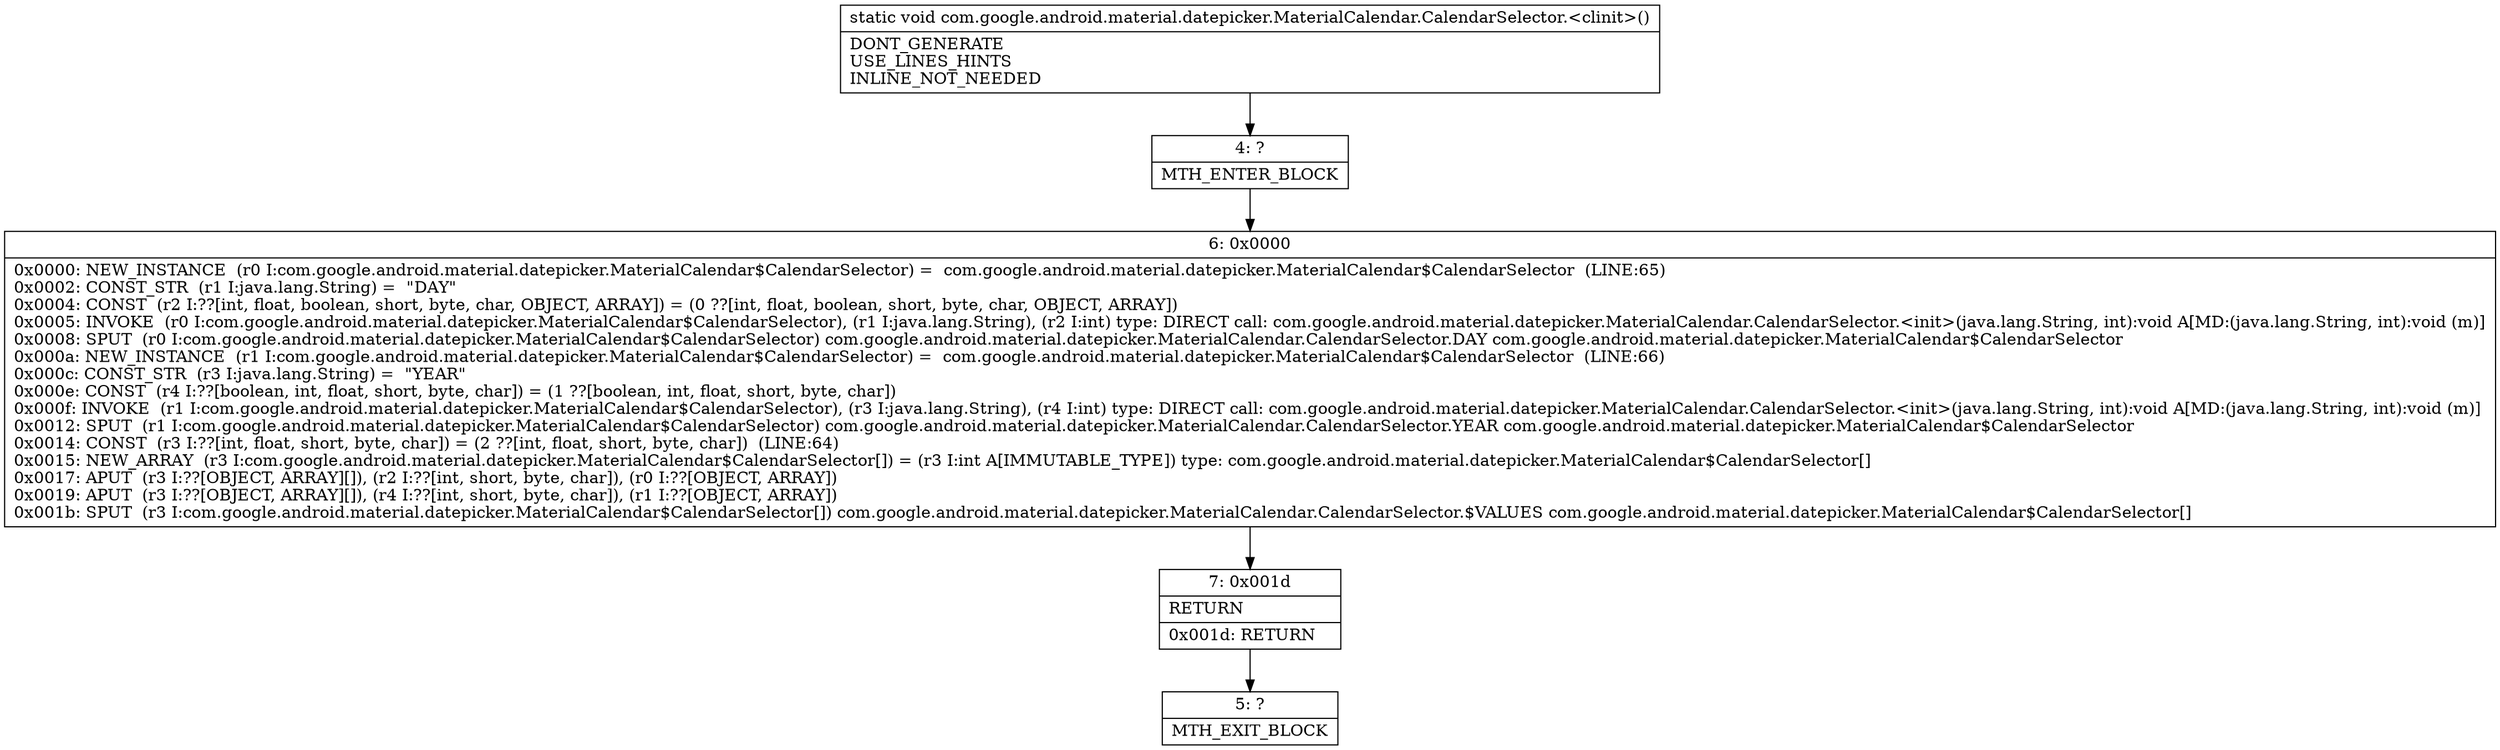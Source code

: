 digraph "CFG forcom.google.android.material.datepicker.MaterialCalendar.CalendarSelector.\<clinit\>()V" {
Node_4 [shape=record,label="{4\:\ ?|MTH_ENTER_BLOCK\l}"];
Node_6 [shape=record,label="{6\:\ 0x0000|0x0000: NEW_INSTANCE  (r0 I:com.google.android.material.datepicker.MaterialCalendar$CalendarSelector) =  com.google.android.material.datepicker.MaterialCalendar$CalendarSelector  (LINE:65)\l0x0002: CONST_STR  (r1 I:java.lang.String) =  \"DAY\" \l0x0004: CONST  (r2 I:??[int, float, boolean, short, byte, char, OBJECT, ARRAY]) = (0 ??[int, float, boolean, short, byte, char, OBJECT, ARRAY]) \l0x0005: INVOKE  (r0 I:com.google.android.material.datepicker.MaterialCalendar$CalendarSelector), (r1 I:java.lang.String), (r2 I:int) type: DIRECT call: com.google.android.material.datepicker.MaterialCalendar.CalendarSelector.\<init\>(java.lang.String, int):void A[MD:(java.lang.String, int):void (m)]\l0x0008: SPUT  (r0 I:com.google.android.material.datepicker.MaterialCalendar$CalendarSelector) com.google.android.material.datepicker.MaterialCalendar.CalendarSelector.DAY com.google.android.material.datepicker.MaterialCalendar$CalendarSelector \l0x000a: NEW_INSTANCE  (r1 I:com.google.android.material.datepicker.MaterialCalendar$CalendarSelector) =  com.google.android.material.datepicker.MaterialCalendar$CalendarSelector  (LINE:66)\l0x000c: CONST_STR  (r3 I:java.lang.String) =  \"YEAR\" \l0x000e: CONST  (r4 I:??[boolean, int, float, short, byte, char]) = (1 ??[boolean, int, float, short, byte, char]) \l0x000f: INVOKE  (r1 I:com.google.android.material.datepicker.MaterialCalendar$CalendarSelector), (r3 I:java.lang.String), (r4 I:int) type: DIRECT call: com.google.android.material.datepicker.MaterialCalendar.CalendarSelector.\<init\>(java.lang.String, int):void A[MD:(java.lang.String, int):void (m)]\l0x0012: SPUT  (r1 I:com.google.android.material.datepicker.MaterialCalendar$CalendarSelector) com.google.android.material.datepicker.MaterialCalendar.CalendarSelector.YEAR com.google.android.material.datepicker.MaterialCalendar$CalendarSelector \l0x0014: CONST  (r3 I:??[int, float, short, byte, char]) = (2 ??[int, float, short, byte, char])  (LINE:64)\l0x0015: NEW_ARRAY  (r3 I:com.google.android.material.datepicker.MaterialCalendar$CalendarSelector[]) = (r3 I:int A[IMMUTABLE_TYPE]) type: com.google.android.material.datepicker.MaterialCalendar$CalendarSelector[] \l0x0017: APUT  (r3 I:??[OBJECT, ARRAY][]), (r2 I:??[int, short, byte, char]), (r0 I:??[OBJECT, ARRAY]) \l0x0019: APUT  (r3 I:??[OBJECT, ARRAY][]), (r4 I:??[int, short, byte, char]), (r1 I:??[OBJECT, ARRAY]) \l0x001b: SPUT  (r3 I:com.google.android.material.datepicker.MaterialCalendar$CalendarSelector[]) com.google.android.material.datepicker.MaterialCalendar.CalendarSelector.$VALUES com.google.android.material.datepicker.MaterialCalendar$CalendarSelector[] \l}"];
Node_7 [shape=record,label="{7\:\ 0x001d|RETURN\l|0x001d: RETURN   \l}"];
Node_5 [shape=record,label="{5\:\ ?|MTH_EXIT_BLOCK\l}"];
MethodNode[shape=record,label="{static void com.google.android.material.datepicker.MaterialCalendar.CalendarSelector.\<clinit\>()  | DONT_GENERATE\lUSE_LINES_HINTS\lINLINE_NOT_NEEDED\l}"];
MethodNode -> Node_4;Node_4 -> Node_6;
Node_6 -> Node_7;
Node_7 -> Node_5;
}

